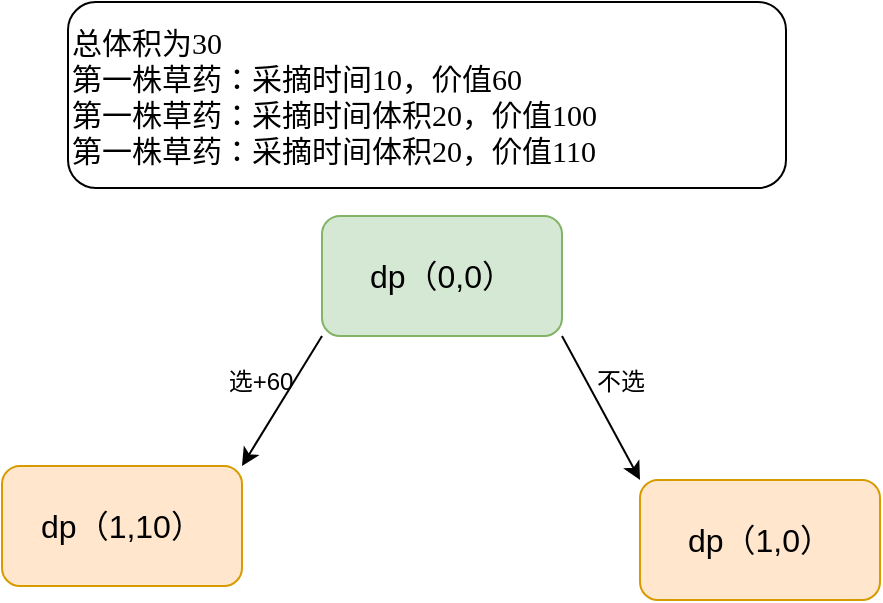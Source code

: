 <mxfile version="24.8.3">
  <diagram name="第 1 页" id="kbOdk6Lyz25s7205qlWB">
    <mxGraphModel dx="2086" dy="693" grid="0" gridSize="10" guides="1" tooltips="1" connect="1" arrows="1" fold="1" page="1" pageScale="1" pageWidth="827" pageHeight="1169" math="0" shadow="0">
      <root>
        <mxCell id="0" />
        <mxCell id="1" parent="0" />
        <mxCell id="QFRHChqrzQPd7RxqJ8-l-7" style="rounded=0;orthogonalLoop=1;jettySize=auto;html=1;exitX=0;exitY=1;exitDx=0;exitDy=0;entryX=1;entryY=0;entryDx=0;entryDy=0;" edge="1" parent="1" source="QFRHChqrzQPd7RxqJ8-l-3" target="QFRHChqrzQPd7RxqJ8-l-4">
          <mxGeometry relative="1" as="geometry" />
        </mxCell>
        <mxCell id="QFRHChqrzQPd7RxqJ8-l-8" style="rounded=0;orthogonalLoop=1;jettySize=auto;html=1;exitX=1;exitY=1;exitDx=0;exitDy=0;entryX=0;entryY=0;entryDx=0;entryDy=0;" edge="1" parent="1" source="QFRHChqrzQPd7RxqJ8-l-3" target="QFRHChqrzQPd7RxqJ8-l-6">
          <mxGeometry relative="1" as="geometry" />
        </mxCell>
        <mxCell id="QFRHChqrzQPd7RxqJ8-l-3" value="&lt;font style=&quot;font-size: 16px;&quot;&gt;dp（0,0）&lt;/font&gt;" style="rounded=1;whiteSpace=wrap;html=1;fillColor=#d5e8d4;strokeColor=#82b366;" vertex="1" parent="1">
          <mxGeometry x="-466" y="183" width="120" height="60" as="geometry" />
        </mxCell>
        <mxCell id="QFRHChqrzQPd7RxqJ8-l-4" value="&lt;font style=&quot;font-size: 16px;&quot;&gt;dp（1,10）&lt;/font&gt;" style="rounded=1;whiteSpace=wrap;html=1;fillColor=#ffe6cc;strokeColor=#d79b00;" vertex="1" parent="1">
          <mxGeometry x="-626" y="308" width="120" height="60" as="geometry" />
        </mxCell>
        <mxCell id="QFRHChqrzQPd7RxqJ8-l-6" value="&lt;font style=&quot;font-size: 16px;&quot;&gt;dp（1,0）&lt;/font&gt;" style="rounded=1;whiteSpace=wrap;html=1;fillColor=#ffe6cc;strokeColor=#d79b00;" vertex="1" parent="1">
          <mxGeometry x="-307" y="315" width="120" height="60" as="geometry" />
        </mxCell>
        <mxCell id="QFRHChqrzQPd7RxqJ8-l-9" value="&lt;div&gt;&lt;font face=&quot;Times New Roman&quot;&gt;总体积为30&lt;/font&gt;&lt;/div&gt;&lt;font face=&quot;Times New Roman&quot; style=&quot;font-size: 15px;&quot;&gt;第一株草药：采摘时间10，价值60&lt;br&gt;&lt;/font&gt;&lt;div style=&quot;font-size: 15px;&quot;&gt;&lt;span style=&quot;font-family: &amp;quot;Times New Roman&amp;quot;; background-color: initial;&quot;&gt;第一株草药&lt;/span&gt;&lt;font face=&quot;zLCYkSk26X6_iMs31UKw&quot; style=&quot;font-size: 15px;&quot;&gt;：&lt;/font&gt;&lt;span style=&quot;font-family: &amp;quot;Times New Roman&amp;quot;; background-color: initial;&quot;&gt;采摘时间&lt;/span&gt;&lt;span style=&quot;font-family: zLCYkSk26X6_iMs31UKw; background-color: initial;&quot;&gt;体积20，价值100&lt;/span&gt;&lt;/div&gt;&lt;div style=&quot;font-size: 15px;&quot;&gt;&lt;span style=&quot;font-family: &amp;quot;Times New Roman&amp;quot;; background-color: initial;&quot;&gt;第一株草药&lt;/span&gt;&lt;font face=&quot;zLCYkSk26X6_iMs31UKw&quot; style=&quot;font-size: 15px;&quot;&gt;：&lt;/font&gt;&lt;span style=&quot;font-family: &amp;quot;Times New Roman&amp;quot;; background-color: initial;&quot;&gt;采摘时间&lt;/span&gt;&lt;span style=&quot;font-family: zLCYkSk26X6_iMs31UKw; background-color: initial;&quot;&gt;体积20，价值110&lt;/span&gt;&lt;/div&gt;" style="rounded=1;whiteSpace=wrap;html=1;align=left;fontSize=15;" vertex="1" parent="1">
          <mxGeometry x="-593" y="76" width="359" height="93" as="geometry" />
        </mxCell>
        <mxCell id="QFRHChqrzQPd7RxqJ8-l-10" value="选+60" style="text;html=1;align=center;verticalAlign=middle;resizable=0;points=[];autosize=1;strokeColor=none;fillColor=none;" vertex="1" parent="1">
          <mxGeometry x="-522" y="253" width="50" height="26" as="geometry" />
        </mxCell>
        <mxCell id="QFRHChqrzQPd7RxqJ8-l-11" value="不选" style="text;html=1;align=center;verticalAlign=middle;resizable=0;points=[];autosize=1;strokeColor=none;fillColor=none;" vertex="1" parent="1">
          <mxGeometry x="-338" y="253" width="42" height="26" as="geometry" />
        </mxCell>
      </root>
    </mxGraphModel>
  </diagram>
</mxfile>
